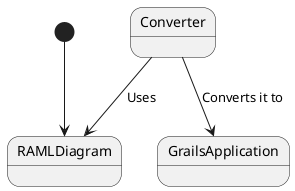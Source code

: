 @startuml

    [*] --> RAMLDiagram
    Converter --> RAMLDiagram: Uses
    Converter --> GrailsApplication: Converts it to

@enduml
